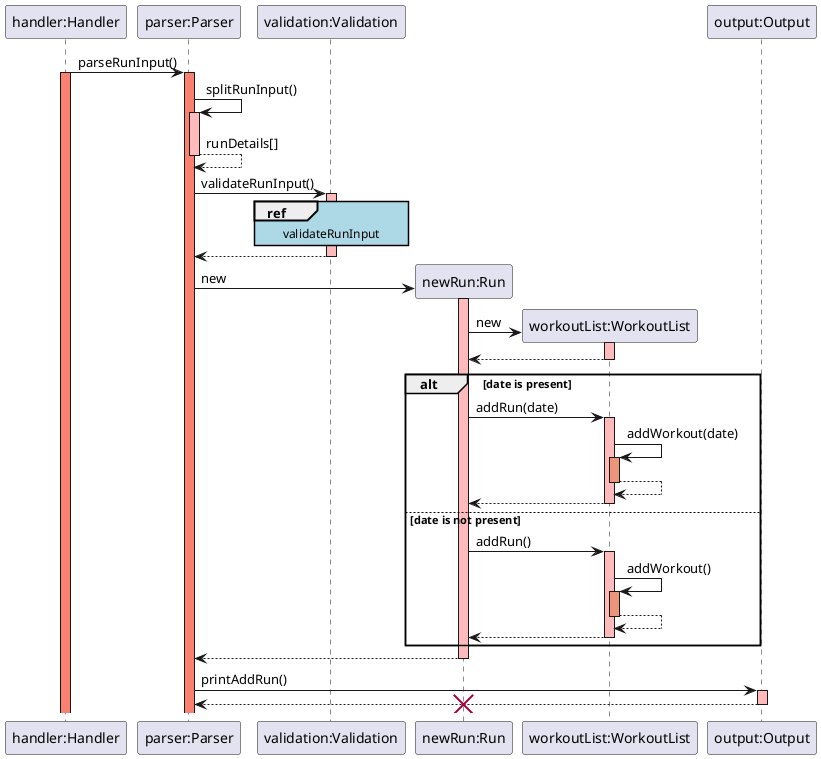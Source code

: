 @startuml
skinparam sequenceReferenceBackgroundColor lightblue

participant "handler:Handler" as Handler

participant "parser:Parser" as Parser
participant "validation:Validation" as Validation
participant "newRun:Run" as Run
participant "workoutList:WorkoutList" as WorkoutList
participant "output:Output" as Output

Handler -> Parser: parseRunInput()
activate Handler #salmon
activate Parser #salmon

Parser -> Parser: splitRunInput()
activate Parser #FFBBBB
Parser --> Parser: runDetails[]
deactivate Parser #FFBBBB

Parser -> Validation: validateRunInput()
activate Validation #FFBBBB
ref over Validation: validateRunInput 
Validation --> Parser: 
deactivate Validation

Parser -> Run **: new
activate Run #FFBBBB   
Run -> WorkoutList **: new
activate WorkoutList #FFBBBB
WorkoutList --> Run:
deactivate WorkoutList #FFBBBB

alt date is present
    Run -> WorkoutList: addRun(date)
    activate WorkoutList #FFBBBB
    WorkoutList -> WorkoutList: addWorkout(date)
    activate WorkoutList #DarkSalmon
    WorkoutList --> WorkoutList:
    deactivate WorkoutList #DarkSalmon
    WorkoutList --> Run:
    deactivate WorkoutList #FFBBBB

 
else date is not present
    Run -> WorkoutList: addRun()
    activate WorkoutList #FFBBBB
    WorkoutList -> WorkoutList: addWorkout()
    activate WorkoutList #DarkSalmon
    WorkoutList --> WorkoutList:
    deactivate WorkoutList #DarkSalmon
    WorkoutList --> Run:
    deactivate WorkoutList #FFBBBB
end
Run --> Parser:
deactivate Run #FFBBBB
Parser -> Output: printAddRun()
activate Output #FFBBBB
Output --> Parser:
deactivate Output #FFBBBB
destroy Run
@enduml